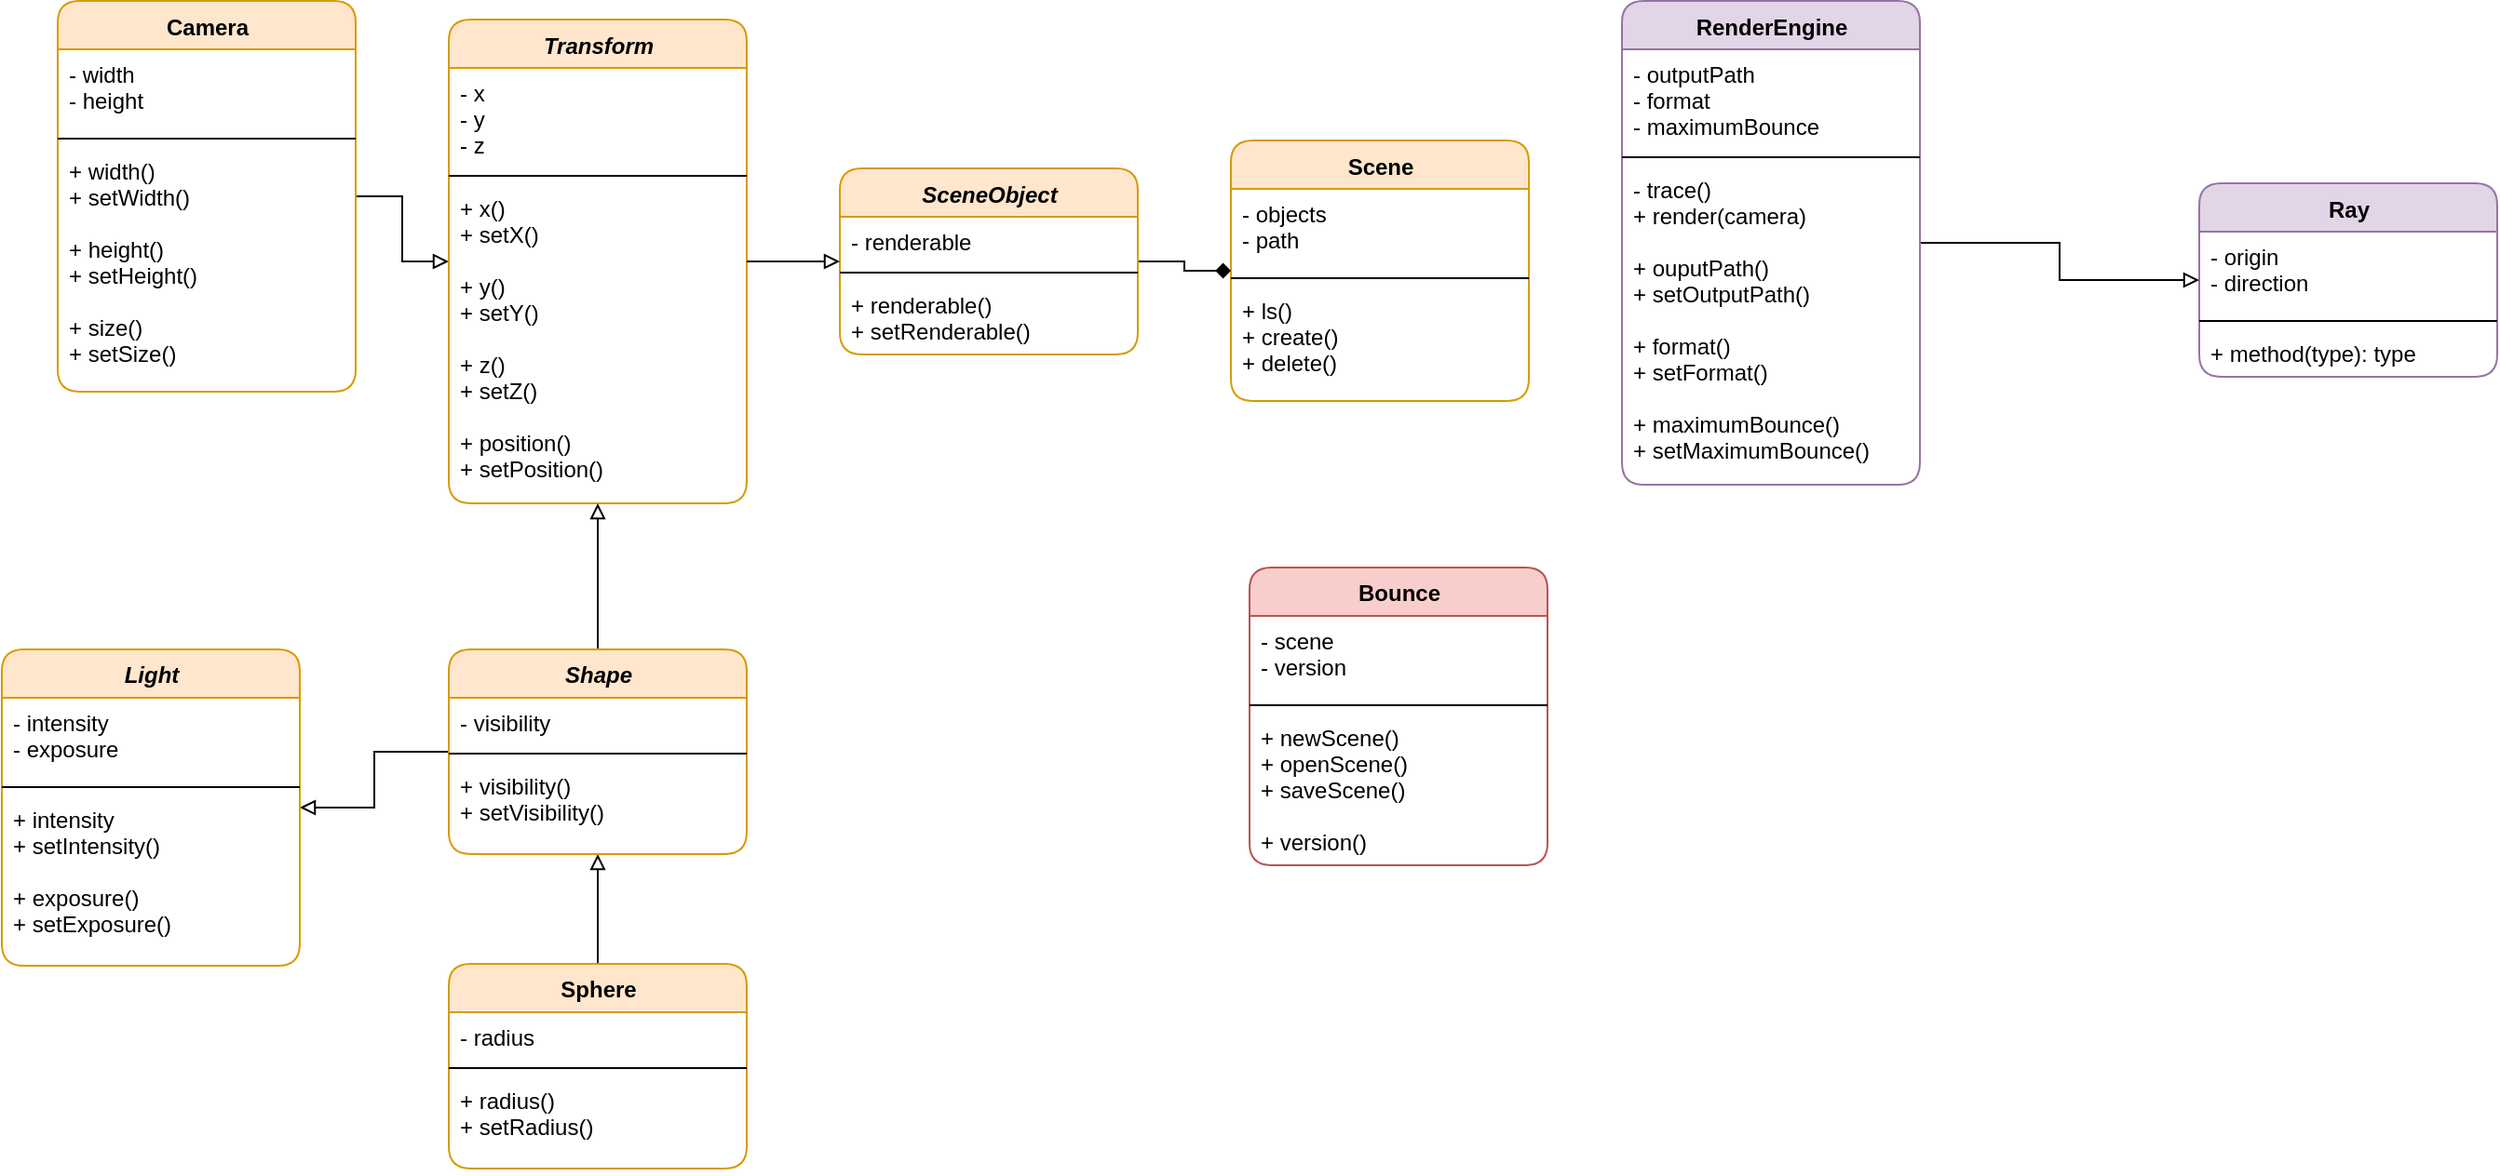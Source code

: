 <mxfile version="11.3.1" type="github" pages="1"><diagram id="MrHk-Hr7YyUdnZo1ahmc" name="Page-1"><mxGraphModel dx="2051" dy="650" grid="1" gridSize="10" guides="1" tooltips="1" connect="1" arrows="1" fold="1" page="1" pageScale="1" pageWidth="827" pageHeight="1169" math="0" shadow="0"><root><mxCell id="0"/><mxCell id="1" parent="0"/><mxCell id="YPggoXLGuoCjKHJgoqWG-26" value="Ray" style="swimlane;fontStyle=1;align=center;verticalAlign=top;childLayout=stackLayout;horizontal=1;startSize=26;horizontalStack=0;resizeParent=1;resizeParentMax=0;resizeLast=0;collapsible=1;marginBottom=0;rounded=1;html=1;swimlaneLine=1;fillColor=#e1d5e7;swimlaneFillColor=#ffffff;labelBackgroundColor=none;labelBorderColor=none;strokeColor=#9673a6;" parent="1" vertex="1"><mxGeometry x="910" y="360.5" width="160" height="104" as="geometry"/></mxCell><mxCell id="YPggoXLGuoCjKHJgoqWG-27" value="- origin&#10;- direction" style="text;strokeColor=none;fillColor=none;align=left;verticalAlign=top;spacingLeft=4;spacingRight=4;overflow=hidden;rotatable=0;points=[[0,0.5],[1,0.5]];portConstraint=eastwest;labelBackgroundColor=none;" parent="YPggoXLGuoCjKHJgoqWG-26" vertex="1"><mxGeometry y="26" width="160" height="44" as="geometry"/></mxCell><mxCell id="YPggoXLGuoCjKHJgoqWG-28" value="" style="line;strokeWidth=1;fillColor=none;align=left;verticalAlign=middle;spacingTop=-1;spacingLeft=3;spacingRight=3;rotatable=0;labelPosition=right;points=[];portConstraint=eastwest;" parent="YPggoXLGuoCjKHJgoqWG-26" vertex="1"><mxGeometry y="70" width="160" height="8" as="geometry"/></mxCell><mxCell id="YPggoXLGuoCjKHJgoqWG-29" value="+ method(type): type" style="text;strokeColor=none;fillColor=none;align=left;verticalAlign=top;spacingLeft=4;spacingRight=4;overflow=hidden;rotatable=0;points=[[0,0.5],[1,0.5]];portConstraint=eastwest;" parent="YPggoXLGuoCjKHJgoqWG-26" vertex="1"><mxGeometry y="78" width="160" height="26" as="geometry"/></mxCell><mxCell id="MI5kxyF-54W-ANiLXjIw-13" value="" style="edgeStyle=orthogonalEdgeStyle;rounded=0;orthogonalLoop=1;jettySize=auto;html=1;endArrow=block;endFill=0;" parent="1" source="YPggoXLGuoCjKHJgoqWG-30" target="YPggoXLGuoCjKHJgoqWG-38" edge="1"><mxGeometry relative="1" as="geometry"><mxPoint x="240" y="211.914" as="targetPoint"/></mxGeometry></mxCell><mxCell id="YPggoXLGuoCjKHJgoqWG-30" value="Camera" style="swimlane;fontStyle=1;align=center;verticalAlign=top;childLayout=stackLayout;horizontal=1;startSize=26;horizontalStack=0;resizeParent=1;resizeParentMax=0;resizeLast=0;collapsible=1;marginBottom=0;rounded=1;html=1;swimlaneLine=1;fillColor=#ffe6cc;strokeColor=#d79b00;" parent="1" vertex="1"><mxGeometry x="-240" y="262.5" width="160" height="210" as="geometry"/></mxCell><mxCell id="YPggoXLGuoCjKHJgoqWG-31" value="- width&#10;- height&#10;" style="text;strokeColor=none;fillColor=none;align=left;verticalAlign=top;spacingLeft=4;spacingRight=4;overflow=hidden;rotatable=0;points=[[0,0.5],[1,0.5]];portConstraint=eastwest;" parent="YPggoXLGuoCjKHJgoqWG-30" vertex="1"><mxGeometry y="26" width="160" height="44" as="geometry"/></mxCell><mxCell id="YPggoXLGuoCjKHJgoqWG-32" value="" style="line;strokeWidth=1;fillColor=none;align=left;verticalAlign=middle;spacingTop=-1;spacingLeft=3;spacingRight=3;rotatable=0;labelPosition=right;points=[];portConstraint=eastwest;" parent="YPggoXLGuoCjKHJgoqWG-30" vertex="1"><mxGeometry y="70" width="160" height="8" as="geometry"/></mxCell><mxCell id="YPggoXLGuoCjKHJgoqWG-33" value="+ width()&#10;+ setWidth()&#10;&#10;+ height()&#10;+ setHeight()&#10;&#10;+ size()&#10;+ setSize()" style="text;strokeColor=none;fillColor=none;align=left;verticalAlign=top;spacingLeft=4;spacingRight=4;overflow=hidden;rotatable=0;points=[[0,0.5],[1,0.5]];portConstraint=eastwest;" parent="YPggoXLGuoCjKHJgoqWG-30" vertex="1"><mxGeometry y="78" width="160" height="132" as="geometry"/></mxCell><mxCell id="YPggoXLGuoCjKHJgoqWG-34" value="Scene" style="swimlane;fontStyle=1;align=center;verticalAlign=top;childLayout=stackLayout;horizontal=1;startSize=26;horizontalStack=0;resizeParent=1;resizeParentMax=0;resizeLast=0;collapsible=1;marginBottom=0;rounded=1;html=1;swimlaneLine=1;fillColor=#ffe6cc;swimlaneFillColor=#ffffff;labelBackgroundColor=none;labelBorderColor=none;strokeColor=#d79b00;" parent="1" vertex="1"><mxGeometry x="390" y="337.5" width="160" height="140" as="geometry"/></mxCell><mxCell id="YPggoXLGuoCjKHJgoqWG-35" value="- objects&#10;- path" style="text;strokeColor=none;fillColor=none;align=left;verticalAlign=top;spacingLeft=4;spacingRight=4;overflow=hidden;rotatable=0;points=[[0,0.5],[1,0.5]];portConstraint=eastwest;labelBackgroundColor=none;" parent="YPggoXLGuoCjKHJgoqWG-34" vertex="1"><mxGeometry y="26" width="160" height="44" as="geometry"/></mxCell><mxCell id="YPggoXLGuoCjKHJgoqWG-36" value="" style="line;strokeWidth=1;fillColor=none;align=left;verticalAlign=middle;spacingTop=-1;spacingLeft=3;spacingRight=3;rotatable=0;labelPosition=right;points=[];portConstraint=eastwest;" parent="YPggoXLGuoCjKHJgoqWG-34" vertex="1"><mxGeometry y="70" width="160" height="8" as="geometry"/></mxCell><mxCell id="YPggoXLGuoCjKHJgoqWG-37" value="+ ls()&#10;+ create()&#10;+ delete()&#10;" style="text;strokeColor=none;fillColor=none;align=left;verticalAlign=top;spacingLeft=4;spacingRight=4;overflow=hidden;rotatable=0;points=[[0,0.5],[1,0.5]];portConstraint=eastwest;" parent="YPggoXLGuoCjKHJgoqWG-34" vertex="1"><mxGeometry y="78" width="160" height="62" as="geometry"/></mxCell><mxCell id="YPggoXLGuoCjKHJgoqWG-49" style="edgeStyle=orthogonalEdgeStyle;rounded=0;orthogonalLoop=1;jettySize=auto;html=1;endArrow=diamond;endFill=1;elbow=vertical;" parent="1" source="MI5kxyF-54W-ANiLXjIw-31" target="YPggoXLGuoCjKHJgoqWG-34" edge="1"><mxGeometry relative="1" as="geometry"/></mxCell><mxCell id="YPggoXLGuoCjKHJgoqWG-38" value="&lt;i&gt;Transform&lt;/i&gt;" style="swimlane;fontStyle=1;align=center;verticalAlign=top;childLayout=stackLayout;horizontal=1;startSize=26;horizontalStack=0;resizeParent=1;resizeParentMax=0;resizeLast=0;collapsible=1;marginBottom=0;rounded=1;html=1;swimlaneLine=1;fillColor=#ffe6cc;swimlaneFillColor=#ffffff;labelBackgroundColor=none;labelBorderColor=none;strokeColor=#d79b00;" parent="1" vertex="1"><mxGeometry x="-30" y="272.5" width="160" height="260" as="geometry"/></mxCell><mxCell id="YPggoXLGuoCjKHJgoqWG-39" value="- x&#10;- y&#10;- z" style="text;strokeColor=none;fillColor=none;align=left;verticalAlign=top;spacingLeft=4;spacingRight=4;overflow=hidden;rotatable=0;points=[[0,0.5],[1,0.5]];portConstraint=eastwest;labelBackgroundColor=none;" parent="YPggoXLGuoCjKHJgoqWG-38" vertex="1"><mxGeometry y="26" width="160" height="54" as="geometry"/></mxCell><mxCell id="YPggoXLGuoCjKHJgoqWG-40" value="" style="line;strokeWidth=1;fillColor=none;align=left;verticalAlign=middle;spacingTop=-1;spacingLeft=3;spacingRight=3;rotatable=0;labelPosition=right;points=[];portConstraint=eastwest;" parent="YPggoXLGuoCjKHJgoqWG-38" vertex="1"><mxGeometry y="80" width="160" height="8" as="geometry"/></mxCell><mxCell id="YPggoXLGuoCjKHJgoqWG-41" value="+ x()&#10;+ setX()&#10;&#10;+ y()&#10;+ setY()&#10;&#10;+ z()&#10;+ setZ()&#10;&#10;+ position()&#10;+ setPosition()&#10;" style="text;strokeColor=none;fillColor=none;align=left;verticalAlign=top;spacingLeft=4;spacingRight=4;overflow=hidden;rotatable=0;points=[[0,0.5],[1,0.5]];portConstraint=eastwest;" parent="YPggoXLGuoCjKHJgoqWG-38" vertex="1"><mxGeometry y="88" width="160" height="172" as="geometry"/></mxCell><mxCell id="MI5kxyF-54W-ANiLXjIw-19" style="edgeStyle=orthogonalEdgeStyle;rounded=0;orthogonalLoop=1;jettySize=auto;html=1;endArrow=block;endFill=0;" parent="1" source="YPggoXLGuoCjKHJgoqWG-42" target="YPggoXLGuoCjKHJgoqWG-38" edge="1"><mxGeometry relative="1" as="geometry"/></mxCell><mxCell id="MI5kxyF-54W-ANiLXjIw-24" value="" style="edgeStyle=orthogonalEdgeStyle;rounded=0;orthogonalLoop=1;jettySize=auto;html=1;endArrow=block;endFill=0;" parent="1" source="MI5kxyF-54W-ANiLXjIw-20" target="YPggoXLGuoCjKHJgoqWG-42" edge="1"><mxGeometry relative="1" as="geometry"/></mxCell><mxCell id="FA91SIU1KhxT8H8j64Ka-38" value="" style="edgeStyle=orthogonalEdgeStyle;rounded=0;orthogonalLoop=1;jettySize=auto;html=1;endArrow=block;endFill=0;" edge="1" parent="1" source="YPggoXLGuoCjKHJgoqWG-42" target="FA91SIU1KhxT8H8j64Ka-34"><mxGeometry relative="1" as="geometry"/></mxCell><mxCell id="YPggoXLGuoCjKHJgoqWG-42" value="Shape" style="swimlane;fontStyle=3;align=center;verticalAlign=top;childLayout=stackLayout;horizontal=1;startSize=26;horizontalStack=0;resizeParent=1;resizeParentMax=0;resizeLast=0;collapsible=1;marginBottom=0;rounded=1;html=1;swimlaneLine=1;fillColor=#ffe6cc;swimlaneFillColor=#ffffff;labelBackgroundColor=none;labelBorderColor=none;strokeColor=#d79b00;" parent="1" vertex="1"><mxGeometry x="-30" y="611" width="160" height="110" as="geometry"/></mxCell><mxCell id="YPggoXLGuoCjKHJgoqWG-43" value="- visibility" style="text;strokeColor=none;fillColor=none;align=left;verticalAlign=top;spacingLeft=4;spacingRight=4;overflow=hidden;rotatable=0;points=[[0,0.5],[1,0.5]];portConstraint=eastwest;labelBackgroundColor=none;" parent="YPggoXLGuoCjKHJgoqWG-42" vertex="1"><mxGeometry y="26" width="160" height="26" as="geometry"/></mxCell><mxCell id="YPggoXLGuoCjKHJgoqWG-44" value="" style="line;strokeWidth=1;fillColor=none;align=left;verticalAlign=middle;spacingTop=-1;spacingLeft=3;spacingRight=3;rotatable=0;labelPosition=right;points=[];portConstraint=eastwest;" parent="YPggoXLGuoCjKHJgoqWG-42" vertex="1"><mxGeometry y="52" width="160" height="8" as="geometry"/></mxCell><mxCell id="YPggoXLGuoCjKHJgoqWG-45" value="+ visibility()&#10;+ setVisibility()" style="text;strokeColor=none;fillColor=none;align=left;verticalAlign=top;spacingLeft=4;spacingRight=4;overflow=hidden;rotatable=0;points=[[0,0.5],[1,0.5]];portConstraint=eastwest;" parent="YPggoXLGuoCjKHJgoqWG-42" vertex="1"><mxGeometry y="60" width="160" height="50" as="geometry"/></mxCell><mxCell id="FA91SIU1KhxT8H8j64Ka-34" value="Light" style="swimlane;fontStyle=3;align=center;verticalAlign=top;childLayout=stackLayout;horizontal=1;startSize=26;horizontalStack=0;resizeParent=1;resizeParentMax=0;resizeLast=0;collapsible=1;marginBottom=0;rounded=1;html=1;swimlaneLine=1;fillColor=#ffe6cc;swimlaneFillColor=#ffffff;labelBackgroundColor=none;labelBorderColor=none;strokeColor=#d79b00;" vertex="1" parent="1"><mxGeometry x="-270" y="611" width="160" height="170" as="geometry"/></mxCell><mxCell id="FA91SIU1KhxT8H8j64Ka-35" value="- intensity&#10;- exposure" style="text;strokeColor=none;fillColor=none;align=left;verticalAlign=top;spacingLeft=4;spacingRight=4;overflow=hidden;rotatable=0;points=[[0,0.5],[1,0.5]];portConstraint=eastwest;labelBackgroundColor=none;" vertex="1" parent="FA91SIU1KhxT8H8j64Ka-34"><mxGeometry y="26" width="160" height="44" as="geometry"/></mxCell><mxCell id="FA91SIU1KhxT8H8j64Ka-36" value="" style="line;strokeWidth=1;fillColor=none;align=left;verticalAlign=middle;spacingTop=-1;spacingLeft=3;spacingRight=3;rotatable=0;labelPosition=right;points=[];portConstraint=eastwest;" vertex="1" parent="FA91SIU1KhxT8H8j64Ka-34"><mxGeometry y="70" width="160" height="8" as="geometry"/></mxCell><mxCell id="FA91SIU1KhxT8H8j64Ka-37" value="+ intensity&#10;+ setIntensity()&#10;&#10;+ exposure()&#10;+ setExposure()" style="text;strokeColor=none;fillColor=none;align=left;verticalAlign=top;spacingLeft=4;spacingRight=4;overflow=hidden;rotatable=0;points=[[0,0.5],[1,0.5]];portConstraint=eastwest;" vertex="1" parent="FA91SIU1KhxT8H8j64Ka-34"><mxGeometry y="78" width="160" height="92" as="geometry"/></mxCell><mxCell id="MI5kxyF-54W-ANiLXjIw-20" value="Sphere" style="swimlane;fontStyle=1;align=center;verticalAlign=top;childLayout=stackLayout;horizontal=1;startSize=26;horizontalStack=0;resizeParent=1;resizeParentMax=0;resizeLast=0;collapsible=1;marginBottom=0;rounded=1;html=1;swimlaneLine=1;fillColor=#ffe6cc;swimlaneFillColor=#ffffff;labelBackgroundColor=none;labelBorderColor=none;strokeColor=#d79b00;" parent="1" vertex="1"><mxGeometry x="-30" y="780" width="160" height="110" as="geometry"/></mxCell><mxCell id="MI5kxyF-54W-ANiLXjIw-21" value="- radius" style="text;strokeColor=none;fillColor=none;align=left;verticalAlign=top;spacingLeft=4;spacingRight=4;overflow=hidden;rotatable=0;points=[[0,0.5],[1,0.5]];portConstraint=eastwest;labelBackgroundColor=none;" parent="MI5kxyF-54W-ANiLXjIw-20" vertex="1"><mxGeometry y="26" width="160" height="26" as="geometry"/></mxCell><mxCell id="MI5kxyF-54W-ANiLXjIw-22" value="" style="line;strokeWidth=1;fillColor=none;align=left;verticalAlign=middle;spacingTop=-1;spacingLeft=3;spacingRight=3;rotatable=0;labelPosition=right;points=[];portConstraint=eastwest;" parent="MI5kxyF-54W-ANiLXjIw-20" vertex="1"><mxGeometry y="52" width="160" height="8" as="geometry"/></mxCell><mxCell id="MI5kxyF-54W-ANiLXjIw-23" value="+ radius()&#10;+ setRadius()" style="text;strokeColor=none;fillColor=none;align=left;verticalAlign=top;spacingLeft=4;spacingRight=4;overflow=hidden;rotatable=0;points=[[0,0.5],[1,0.5]];portConstraint=eastwest;" parent="MI5kxyF-54W-ANiLXjIw-20" vertex="1"><mxGeometry y="60" width="160" height="50" as="geometry"/></mxCell><mxCell id="FA91SIU1KhxT8H8j64Ka-24" style="edgeStyle=orthogonalEdgeStyle;rounded=0;orthogonalLoop=1;jettySize=auto;html=1;endArrow=block;endFill=0;" edge="1" parent="1" source="MI5kxyF-54W-ANiLXjIw-4" target="YPggoXLGuoCjKHJgoqWG-26"><mxGeometry relative="1" as="geometry"/></mxCell><mxCell id="MI5kxyF-54W-ANiLXjIw-4" value="RenderEngine" style="swimlane;fontStyle=1;align=center;verticalAlign=top;childLayout=stackLayout;horizontal=1;startSize=26;horizontalStack=0;resizeParent=1;resizeParentMax=0;resizeLast=0;collapsible=1;marginBottom=0;rounded=1;html=1;swimlaneLine=1;fillColor=#e1d5e7;strokeColor=#9673a6;" parent="1" vertex="1"><mxGeometry x="600" y="262.5" width="160" height="260" as="geometry"/></mxCell><mxCell id="MI5kxyF-54W-ANiLXjIw-5" value="- outputPath&#10;- format&#10;- maximumBounce" style="text;strokeColor=none;fillColor=none;align=left;verticalAlign=top;spacingLeft=4;spacingRight=4;overflow=hidden;rotatable=0;points=[[0,0.5],[1,0.5]];portConstraint=eastwest;" parent="MI5kxyF-54W-ANiLXjIw-4" vertex="1"><mxGeometry y="26" width="160" height="54" as="geometry"/></mxCell><mxCell id="MI5kxyF-54W-ANiLXjIw-6" value="" style="line;strokeWidth=1;fillColor=none;align=left;verticalAlign=middle;spacingTop=-1;spacingLeft=3;spacingRight=3;rotatable=0;labelPosition=right;points=[];portConstraint=eastwest;" parent="MI5kxyF-54W-ANiLXjIw-4" vertex="1"><mxGeometry y="80" width="160" height="8" as="geometry"/></mxCell><mxCell id="MI5kxyF-54W-ANiLXjIw-7" value="- trace()&#10;+ render(camera)&#10;&#10;+ ouputPath()&#10;+ setOutputPath()&#10;&#10;+ format()&#10;+ setFormat()&#10;&#10;+ maximumBounce()&#10;+ setMaximumBounce()" style="text;strokeColor=none;fillColor=none;align=left;verticalAlign=top;spacingLeft=4;spacingRight=4;overflow=hidden;rotatable=0;points=[[0,0.5],[1,0.5]];portConstraint=eastwest;" parent="MI5kxyF-54W-ANiLXjIw-4" vertex="1"><mxGeometry y="88" width="160" height="172" as="geometry"/></mxCell><mxCell id="MI5kxyF-54W-ANiLXjIw-31" value="SceneObject" style="swimlane;fontStyle=3;align=center;verticalAlign=top;childLayout=stackLayout;horizontal=1;startSize=26;horizontalStack=0;resizeParent=1;resizeParentMax=0;resizeLast=0;collapsible=1;marginBottom=0;rounded=1;html=1;swimlaneLine=1;fillColor=#ffe6cc;swimlaneFillColor=#ffffff;labelBackgroundColor=none;labelBorderColor=none;strokeColor=#d79b00;" parent="1" vertex="1"><mxGeometry x="180" y="352.5" width="160" height="100" as="geometry"/></mxCell><mxCell id="MI5kxyF-54W-ANiLXjIw-32" value="- renderable" style="text;strokeColor=none;fillColor=none;align=left;verticalAlign=top;spacingLeft=4;spacingRight=4;overflow=hidden;rotatable=0;points=[[0,0.5],[1,0.5]];portConstraint=eastwest;labelBackgroundColor=none;" parent="MI5kxyF-54W-ANiLXjIw-31" vertex="1"><mxGeometry y="26" width="160" height="26" as="geometry"/></mxCell><mxCell id="MI5kxyF-54W-ANiLXjIw-33" value="" style="line;strokeWidth=1;fillColor=none;align=left;verticalAlign=middle;spacingTop=-1;spacingLeft=3;spacingRight=3;rotatable=0;labelPosition=right;points=[];portConstraint=eastwest;" parent="MI5kxyF-54W-ANiLXjIw-31" vertex="1"><mxGeometry y="52" width="160" height="8" as="geometry"/></mxCell><mxCell id="MI5kxyF-54W-ANiLXjIw-34" value="+ renderable()&#10;+ setRenderable()" style="text;strokeColor=none;fillColor=none;align=left;verticalAlign=top;spacingLeft=4;spacingRight=4;overflow=hidden;rotatable=0;points=[[0,0.5],[1,0.5]];portConstraint=eastwest;" parent="MI5kxyF-54W-ANiLXjIw-31" vertex="1"><mxGeometry y="60" width="160" height="40" as="geometry"/></mxCell><mxCell id="MI5kxyF-54W-ANiLXjIw-35" style="edgeStyle=orthogonalEdgeStyle;rounded=0;orthogonalLoop=1;jettySize=auto;html=1;endArrow=block;endFill=0;elbow=vertical;" parent="1" source="YPggoXLGuoCjKHJgoqWG-38" target="MI5kxyF-54W-ANiLXjIw-31" edge="1"><mxGeometry relative="1" as="geometry"><mxPoint x="300" y="175" as="sourcePoint"/><mxPoint x="560" y="201" as="targetPoint"/></mxGeometry></mxCell><mxCell id="FA91SIU1KhxT8H8j64Ka-29" value="Bounce" style="swimlane;fontStyle=1;align=center;verticalAlign=top;childLayout=stackLayout;horizontal=1;startSize=26;horizontalStack=0;resizeParent=1;resizeParentMax=0;resizeLast=0;collapsible=1;marginBottom=0;rounded=1;html=1;swimlaneLine=1;fillColor=#f8cecc;swimlaneFillColor=#ffffff;labelBackgroundColor=none;labelBorderColor=none;strokeColor=#b85450;" vertex="1" parent="1"><mxGeometry x="400" y="567" width="160" height="160" as="geometry"/></mxCell><mxCell id="FA91SIU1KhxT8H8j64Ka-30" value="- scene&#10;- version" style="text;strokeColor=none;fillColor=none;align=left;verticalAlign=top;spacingLeft=4;spacingRight=4;overflow=hidden;rotatable=0;points=[[0,0.5],[1,0.5]];portConstraint=eastwest;labelBackgroundColor=none;" vertex="1" parent="FA91SIU1KhxT8H8j64Ka-29"><mxGeometry y="26" width="160" height="44" as="geometry"/></mxCell><mxCell id="FA91SIU1KhxT8H8j64Ka-31" value="" style="line;strokeWidth=1;fillColor=none;align=left;verticalAlign=middle;spacingTop=-1;spacingLeft=3;spacingRight=3;rotatable=0;labelPosition=right;points=[];portConstraint=eastwest;" vertex="1" parent="FA91SIU1KhxT8H8j64Ka-29"><mxGeometry y="70" width="160" height="8" as="geometry"/></mxCell><mxCell id="FA91SIU1KhxT8H8j64Ka-32" value="+ newScene()&#10;+ openScene()&#10;+ saveScene()&#10;&#10;+ version()" style="text;strokeColor=none;fillColor=none;align=left;verticalAlign=top;spacingLeft=4;spacingRight=4;overflow=hidden;rotatable=0;points=[[0,0.5],[1,0.5]];portConstraint=eastwest;" vertex="1" parent="FA91SIU1KhxT8H8j64Ka-29"><mxGeometry y="78" width="160" height="82" as="geometry"/></mxCell></root></mxGraphModel></diagram></mxfile>